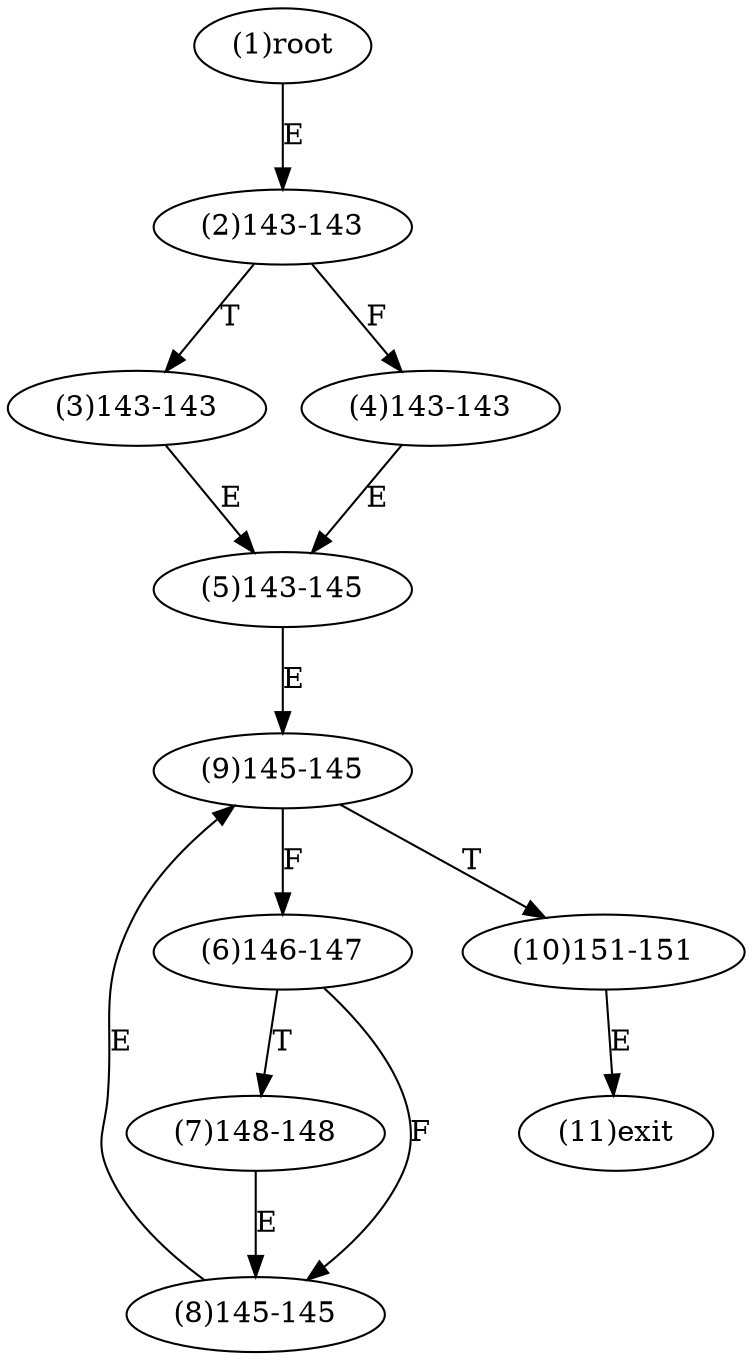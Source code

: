 digraph "" { 
1[ label="(1)root"];
2[ label="(2)143-143"];
3[ label="(3)143-143"];
4[ label="(4)143-143"];
5[ label="(5)143-145"];
6[ label="(6)146-147"];
7[ label="(7)148-148"];
8[ label="(8)145-145"];
9[ label="(9)145-145"];
10[ label="(10)151-151"];
11[ label="(11)exit"];
1->2[ label="E"];
2->4[ label="F"];
2->3[ label="T"];
3->5[ label="E"];
4->5[ label="E"];
5->9[ label="E"];
6->8[ label="F"];
6->7[ label="T"];
7->8[ label="E"];
8->9[ label="E"];
9->6[ label="F"];
9->10[ label="T"];
10->11[ label="E"];
}